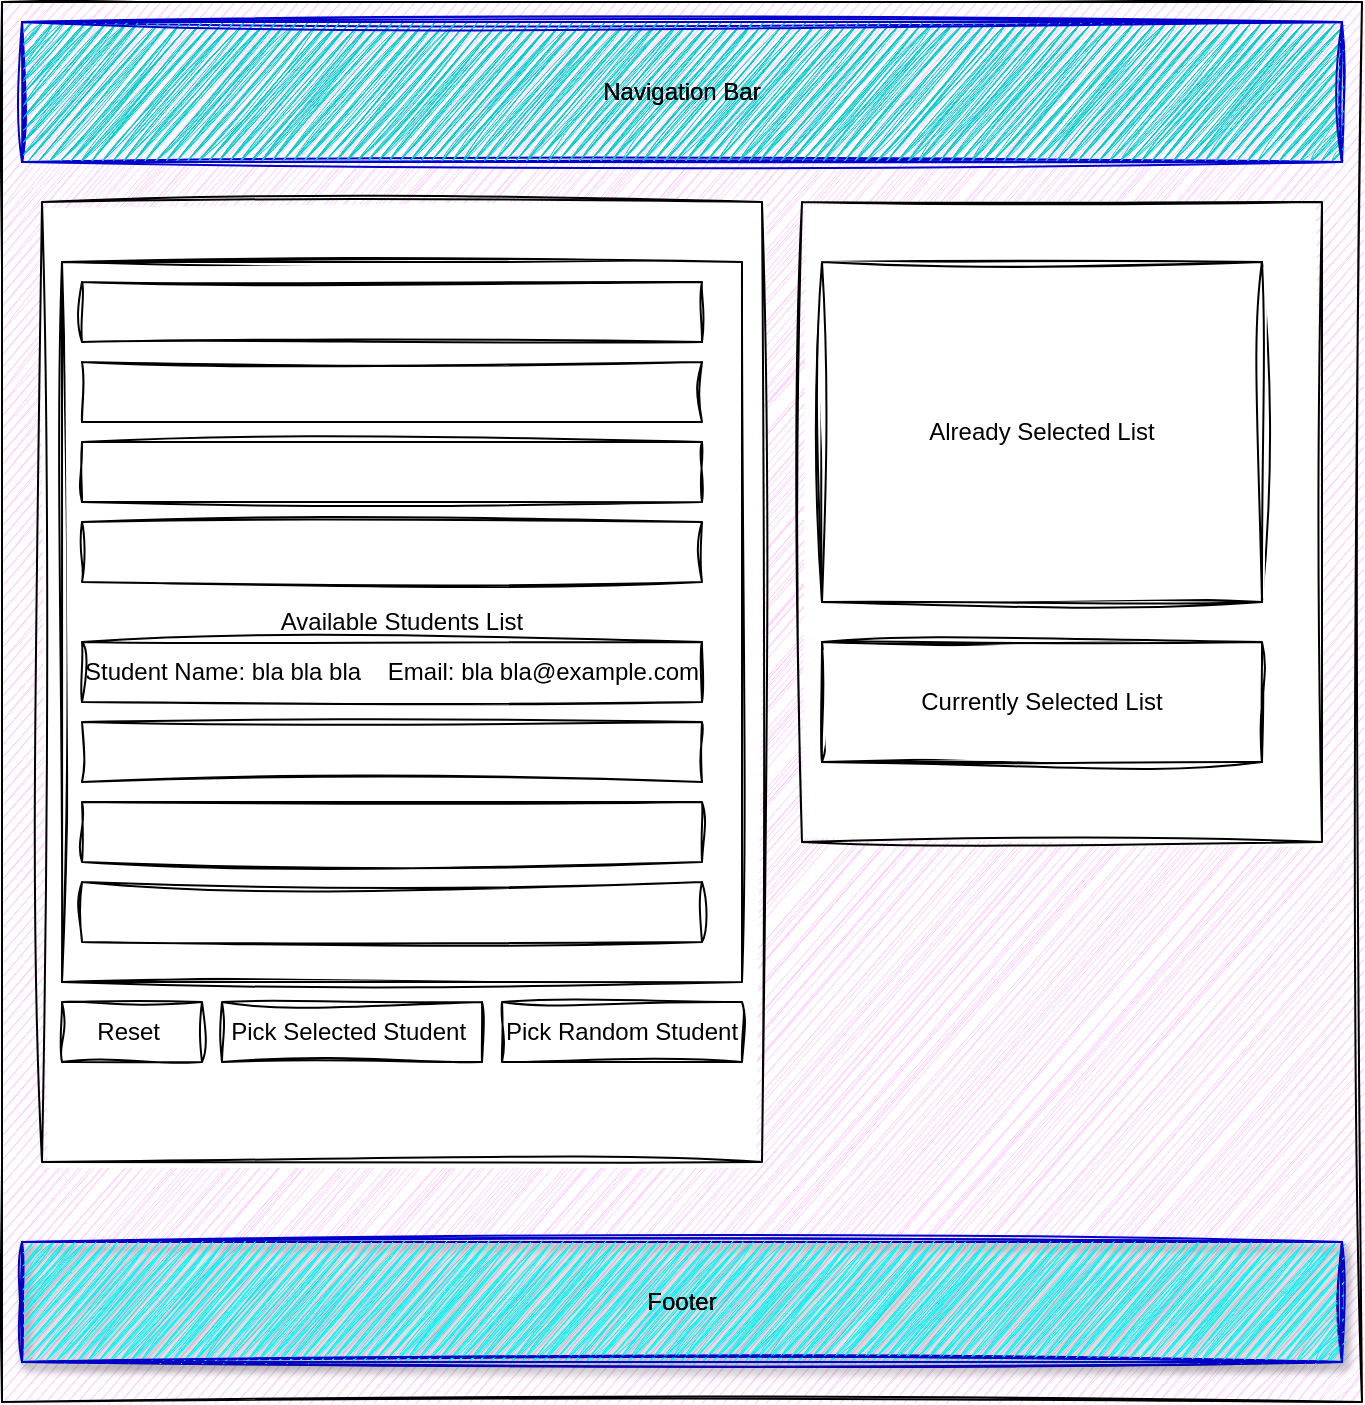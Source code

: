<mxfile>
    <diagram id="d5v1qMOle_JKqdKeMxP-" name="Page-1">
        <mxGraphModel dx="818" dy="787" grid="1" gridSize="10" guides="1" tooltips="1" connect="1" arrows="1" fold="1" page="1" pageScale="1" pageWidth="850" pageHeight="1100" math="0" shadow="0">
            <root>
                <mxCell id="0"/>
                <mxCell id="1" parent="0"/>
                <mxCell id="31" value="" style="rounded=0;whiteSpace=wrap;html=1;sketch=1;hachureGap=4;jiggle=2;curveFitting=1;fontFamily=Architects Daughter;fontSource=https%3A%2F%2Ffonts.googleapis.com%2Fcss%3Ffamily%3DArchitects%2BDaughter;fontSize=20;" parent="1" vertex="1">
                    <mxGeometry x="330" y="350" width="120" height="60" as="geometry"/>
                </mxCell>
                <mxCell id="2" value="" style="rounded=0;whiteSpace=wrap;html=1;sketch=1;curveFitting=1;jiggle=2;fillColor=#FFCCFF;" parent="1" vertex="1">
                    <mxGeometry x="80" y="40" width="680" height="700" as="geometry"/>
                </mxCell>
                <mxCell id="3" value="Navigation Bar" style="rounded=0;whiteSpace=wrap;html=1;sketch=1;curveFitting=1;jiggle=2;strokeColor=#0000CC;fillColor=#00CCCC;" parent="1" vertex="1">
                    <mxGeometry x="90" y="50" width="660" height="70" as="geometry"/>
                </mxCell>
                <mxCell id="4" value="&lt;span dir=&quot;ltr&quot; class=&quot;ui-provider a b c d e f g h i j k l m n o p q r s t u v w x y z ab ac ae af ag ah ai aj ak&quot;&gt;Available&amp;nbsp;&lt;/span&gt;Students List" style="rounded=0;whiteSpace=wrap;html=1;sketch=1;curveFitting=1;jiggle=2;" parent="1" vertex="1">
                    <mxGeometry x="110" y="170" width="330" height="360" as="geometry"/>
                </mxCell>
                <mxCell id="5" value="Already Selected List" style="rounded=0;whiteSpace=wrap;html=1;sketch=1;curveFitting=1;jiggle=2;" parent="1" vertex="1">
                    <mxGeometry x="490" y="170" width="220" height="170" as="geometry"/>
                </mxCell>
                <mxCell id="6" value="Currently Selected List" style="rounded=0;whiteSpace=wrap;html=1;sketch=1;curveFitting=1;jiggle=2;" parent="1" vertex="1">
                    <mxGeometry x="490" y="360" width="220" height="60" as="geometry"/>
                </mxCell>
                <mxCell id="11" value="Footer" style="rounded=0;whiteSpace=wrap;html=1;sketch=1;curveFitting=1;jiggle=2;shadow=1;strokeColor=#0000CC;fillColor=#00FFFF;" parent="1" vertex="1">
                    <mxGeometry x="90" y="660" width="660" height="60" as="geometry"/>
                </mxCell>
                <mxCell id="13" value="" style="rounded=0;whiteSpace=wrap;html=1;sketch=1;curveFitting=1;jiggle=2;" parent="1" vertex="1">
                    <mxGeometry x="120" y="180" width="270" height="30" as="geometry"/>
                </mxCell>
                <mxCell id="17" value="" style="rounded=0;whiteSpace=wrap;html=1;sketch=1;curveFitting=1;jiggle=2;" parent="1" vertex="1">
                    <mxGeometry x="120" y="360" width="270" height="30" as="geometry"/>
                </mxCell>
                <mxCell id="14" value="" style="rounded=0;whiteSpace=wrap;html=1;sketch=1;curveFitting=1;jiggle=2;" parent="1" vertex="1">
                    <mxGeometry x="120" y="220" width="270" height="30" as="geometry"/>
                </mxCell>
                <mxCell id="15" value="" style="rounded=0;whiteSpace=wrap;html=1;sketch=1;curveFitting=1;jiggle=2;" parent="1" vertex="1">
                    <mxGeometry x="120" y="260" width="270" height="30" as="geometry"/>
                </mxCell>
                <mxCell id="16" value="" style="rounded=0;whiteSpace=wrap;html=1;sketch=1;curveFitting=1;jiggle=2;" parent="1" vertex="1">
                    <mxGeometry x="120" y="300" width="270" height="30" as="geometry"/>
                </mxCell>
                <mxCell id="18" value="" style="rounded=0;whiteSpace=wrap;html=1;sketch=1;curveFitting=1;jiggle=2;" parent="1" vertex="1">
                    <mxGeometry x="120" y="480" width="270" height="30" as="geometry"/>
                </mxCell>
                <mxCell id="19" value="" style="rounded=0;whiteSpace=wrap;html=1;sketch=1;curveFitting=1;jiggle=2;" parent="1" vertex="1">
                    <mxGeometry x="120" y="440" width="270" height="30" as="geometry"/>
                </mxCell>
                <mxCell id="20" value="" style="rounded=0;whiteSpace=wrap;html=1;sketch=1;curveFitting=1;jiggle=2;" parent="1" vertex="1">
                    <mxGeometry x="120" y="400" width="270" height="30" as="geometry"/>
                </mxCell>
                <mxCell id="22" value="ADD" style="rounded=0;whiteSpace=wrap;html=1;sketch=1;curveFitting=1;jiggle=2;" parent="1" vertex="1">
                    <mxGeometry x="400" y="180" width="30" height="30" as="geometry"/>
                </mxCell>
                <mxCell id="23" value="ADD" style="rounded=0;whiteSpace=wrap;html=1;sketch=1;curveFitting=1;jiggle=2;" parent="1" vertex="1">
                    <mxGeometry x="400" y="220" width="30" height="30" as="geometry"/>
                </mxCell>
                <mxCell id="24" value="ADD" style="rounded=0;whiteSpace=wrap;html=1;sketch=1;curveFitting=1;jiggle=2;" parent="1" vertex="1">
                    <mxGeometry x="400" y="260" width="30" height="30" as="geometry"/>
                </mxCell>
                <mxCell id="25" value="ADD" style="rounded=0;whiteSpace=wrap;html=1;sketch=1;curveFitting=1;jiggle=2;" parent="1" vertex="1">
                    <mxGeometry x="400" y="300" width="30" height="30" as="geometry"/>
                </mxCell>
                <mxCell id="26" value="ADD" style="rounded=0;whiteSpace=wrap;html=1;sketch=1;curveFitting=1;jiggle=2;" parent="1" vertex="1">
                    <mxGeometry x="400" y="360" width="30" height="30" as="geometry"/>
                </mxCell>
                <mxCell id="27" value="ADD" style="rounded=0;whiteSpace=wrap;html=1;sketch=1;curveFitting=1;jiggle=2;" parent="1" vertex="1">
                    <mxGeometry x="400" y="400" width="30" height="30" as="geometry"/>
                </mxCell>
                <mxCell id="28" value="ADD" style="rounded=0;whiteSpace=wrap;html=1;sketch=1;curveFitting=1;jiggle=2;" parent="1" vertex="1">
                    <mxGeometry x="400" y="440" width="30" height="30" as="geometry"/>
                </mxCell>
                <mxCell id="29" value="ADD" style="rounded=0;whiteSpace=wrap;html=1;sketch=1;curveFitting=1;jiggle=2;" parent="1" vertex="1">
                    <mxGeometry x="400" y="480" width="30" height="30" as="geometry"/>
                </mxCell>
                <mxCell id="99" value="" style="rounded=0;whiteSpace=wrap;html=1;sketch=1;hachureGap=4;jiggle=2;curveFitting=1;fontFamily=Architects Daughter;fontSource=https%3A%2F%2Ffonts.googleapis.com%2Fcss%3Ffamily%3DArchitects%2BDaughter;fontSize=20;" vertex="1" parent="1">
                    <mxGeometry x="100" y="140" width="360" height="480" as="geometry"/>
                </mxCell>
                <mxCell id="100" value="" style="rounded=0;whiteSpace=wrap;html=1;sketch=1;hachureGap=4;jiggle=2;curveFitting=1;fontFamily=Architects Daughter;fontSource=https%3A%2F%2Ffonts.googleapis.com%2Fcss%3Ffamily%3DArchitects%2BDaughter;fontSize=20;" vertex="1" parent="1">
                    <mxGeometry x="480" y="140" width="260" height="320" as="geometry"/>
                </mxCell>
                <mxCell id="36" value="Untitled Layer" parent="0"/>
                <mxCell id="39" value="Navigation Bar" style="rounded=0;whiteSpace=wrap;html=1;sketch=1;curveFitting=1;jiggle=2;strokeColor=#0000CC;fillColor=#00CCCC;" parent="36" vertex="1">
                    <mxGeometry x="90" y="50" width="660" height="70" as="geometry"/>
                </mxCell>
                <mxCell id="40" value="&lt;span dir=&quot;ltr&quot; class=&quot;ui-provider a b c d e f g h i j k l m n o p q r s t u v w x y z ab ac ae af ag ah ai aj ak&quot;&gt;Available&amp;nbsp;&lt;/span&gt;Students List" style="rounded=0;whiteSpace=wrap;html=1;sketch=1;curveFitting=1;jiggle=2;" parent="36" vertex="1">
                    <mxGeometry x="110" y="170" width="330" height="360" as="geometry"/>
                </mxCell>
                <mxCell id="41" value="Already Selected List" style="rounded=0;whiteSpace=wrap;html=1;sketch=1;curveFitting=1;jiggle=2;" parent="36" vertex="1">
                    <mxGeometry x="490" y="170" width="220" height="170" as="geometry"/>
                </mxCell>
                <mxCell id="42" value="Currently Selected List" style="rounded=0;whiteSpace=wrap;html=1;sketch=1;curveFitting=1;jiggle=2;" parent="36" vertex="1">
                    <mxGeometry x="490" y="360" width="220" height="60" as="geometry"/>
                </mxCell>
                <mxCell id="47" value="Footer" style="rounded=0;whiteSpace=wrap;html=1;sketch=1;curveFitting=1;jiggle=2;shadow=1;strokeColor=#0000CC;fillColor=#00FFFF;" parent="36" vertex="1">
                    <mxGeometry x="90" y="660" width="660" height="60" as="geometry"/>
                </mxCell>
                <mxCell id="48" value="" style="rounded=0;whiteSpace=wrap;html=1;sketch=1;curveFitting=1;jiggle=2;" parent="36" vertex="1">
                    <mxGeometry x="120" y="180" width="270" height="30" as="geometry"/>
                </mxCell>
                <mxCell id="49" value="" style="rounded=0;whiteSpace=wrap;html=1;sketch=1;curveFitting=1;jiggle=2;" parent="36" vertex="1">
                    <mxGeometry x="120" y="360" width="270" height="30" as="geometry"/>
                </mxCell>
                <mxCell id="50" value="" style="rounded=0;whiteSpace=wrap;html=1;sketch=1;curveFitting=1;jiggle=2;" parent="36" vertex="1">
                    <mxGeometry x="120" y="220" width="270" height="30" as="geometry"/>
                </mxCell>
                <mxCell id="51" value="" style="rounded=0;whiteSpace=wrap;html=1;sketch=1;curveFitting=1;jiggle=2;" parent="36" vertex="1">
                    <mxGeometry x="120" y="260" width="270" height="30" as="geometry"/>
                </mxCell>
                <mxCell id="52" value="" style="rounded=0;whiteSpace=wrap;html=1;sketch=1;curveFitting=1;jiggle=2;" parent="36" vertex="1">
                    <mxGeometry x="120" y="300" width="270" height="30" as="geometry"/>
                </mxCell>
                <mxCell id="53" value="" style="rounded=0;whiteSpace=wrap;html=1;sketch=1;curveFitting=1;jiggle=2;" parent="36" vertex="1">
                    <mxGeometry x="120" y="480" width="270" height="30" as="geometry"/>
                </mxCell>
                <mxCell id="54" value="" style="rounded=0;whiteSpace=wrap;html=1;sketch=1;curveFitting=1;jiggle=2;" parent="36" vertex="1">
                    <mxGeometry x="120" y="440" width="270" height="30" as="geometry"/>
                </mxCell>
                <mxCell id="55" value="" style="rounded=0;whiteSpace=wrap;html=1;sketch=1;curveFitting=1;jiggle=2;" parent="36" vertex="1">
                    <mxGeometry x="120" y="400" width="270" height="30" as="geometry"/>
                </mxCell>
                <mxCell id="56" value="ADD" style="rounded=0;whiteSpace=wrap;html=1;sketch=1;curveFitting=1;jiggle=2;" parent="36" vertex="1">
                    <mxGeometry x="400" y="180" width="30" height="30" as="geometry"/>
                </mxCell>
                <mxCell id="57" value="ADD" style="rounded=0;whiteSpace=wrap;html=1;sketch=1;curveFitting=1;jiggle=2;" parent="36" vertex="1">
                    <mxGeometry x="400" y="220" width="30" height="30" as="geometry"/>
                </mxCell>
                <mxCell id="58" value="ADD" style="rounded=0;whiteSpace=wrap;html=1;sketch=1;curveFitting=1;jiggle=2;" parent="36" vertex="1">
                    <mxGeometry x="400" y="260" width="30" height="30" as="geometry"/>
                </mxCell>
                <mxCell id="59" value="ADD" style="rounded=0;whiteSpace=wrap;html=1;sketch=1;curveFitting=1;jiggle=2;" parent="36" vertex="1">
                    <mxGeometry x="400" y="300" width="30" height="30" as="geometry"/>
                </mxCell>
                <mxCell id="60" value="ADD" style="rounded=0;whiteSpace=wrap;html=1;sketch=1;curveFitting=1;jiggle=2;" parent="36" vertex="1">
                    <mxGeometry x="400" y="360" width="30" height="30" as="geometry"/>
                </mxCell>
                <mxCell id="61" value="ADD" style="rounded=0;whiteSpace=wrap;html=1;sketch=1;curveFitting=1;jiggle=2;" parent="36" vertex="1">
                    <mxGeometry x="400" y="400" width="30" height="30" as="geometry"/>
                </mxCell>
                <mxCell id="62" value="ADD" style="rounded=0;whiteSpace=wrap;html=1;sketch=1;curveFitting=1;jiggle=2;" parent="36" vertex="1">
                    <mxGeometry x="400" y="440" width="30" height="30" as="geometry"/>
                </mxCell>
                <mxCell id="63" value="ADD" style="rounded=0;whiteSpace=wrap;html=1;sketch=1;curveFitting=1;jiggle=2;" parent="36" vertex="1">
                    <mxGeometry x="400" y="480" width="30" height="30" as="geometry"/>
                </mxCell>
                <mxCell id="67" value="Untitled Layer" parent="0"/>
                <mxCell id="70" value="Navigation Bar" style="rounded=0;whiteSpace=wrap;html=1;sketch=1;curveFitting=1;jiggle=2;strokeColor=#0000CC;fillColor=#00CCCC;" parent="67" vertex="1">
                    <mxGeometry x="90" y="50" width="660" height="70" as="geometry"/>
                </mxCell>
                <mxCell id="71" value="&lt;span dir=&quot;ltr&quot; class=&quot;ui-provider a b c d e f g h i j k l m n o p q r s t u v w x y z ab ac ae af ag ah ai aj ak&quot;&gt;Available&amp;nbsp;&lt;/span&gt;Students List" style="rounded=0;whiteSpace=wrap;html=1;sketch=1;curveFitting=1;jiggle=2;" parent="67" vertex="1">
                    <mxGeometry x="110" y="170" width="340" height="360" as="geometry"/>
                </mxCell>
                <mxCell id="72" value="Already Selected List" style="rounded=0;whiteSpace=wrap;html=1;sketch=1;curveFitting=1;jiggle=2;" parent="67" vertex="1">
                    <mxGeometry x="490" y="170" width="220" height="170" as="geometry"/>
                </mxCell>
                <mxCell id="73" value="Currently Selected List" style="rounded=0;whiteSpace=wrap;html=1;sketch=1;curveFitting=1;jiggle=2;" parent="67" vertex="1">
                    <mxGeometry x="490" y="360" width="220" height="60" as="geometry"/>
                </mxCell>
                <mxCell id="74" value="Pick Random Student" style="rounded=0;whiteSpace=wrap;html=1;sketch=1;curveFitting=1;jiggle=2;" parent="67" vertex="1">
                    <mxGeometry x="330" y="540" width="120" height="30" as="geometry"/>
                </mxCell>
                <mxCell id="76" value="Reset&amp;nbsp;" style="rounded=0;whiteSpace=wrap;html=1;sketch=1;curveFitting=1;jiggle=2;" parent="67" vertex="1">
                    <mxGeometry x="110" y="540" width="70" height="30" as="geometry"/>
                </mxCell>
                <mxCell id="78" value="Footer" style="rounded=0;whiteSpace=wrap;html=1;sketch=1;curveFitting=1;jiggle=2;shadow=1;strokeColor=#0000CC;fillColor=#00FFFF;" parent="67" vertex="1">
                    <mxGeometry x="90" y="660" width="660" height="60" as="geometry"/>
                </mxCell>
                <mxCell id="79" value="" style="rounded=0;whiteSpace=wrap;html=1;sketch=1;curveFitting=1;jiggle=2;" parent="67" vertex="1">
                    <mxGeometry x="120" y="180" width="310" height="30" as="geometry"/>
                </mxCell>
                <mxCell id="80" value="Student Name: bla bla bla&amp;nbsp; &amp;nbsp; Email: bla bla@example.com" style="rounded=0;whiteSpace=wrap;html=1;sketch=1;curveFitting=1;jiggle=2;" parent="67" vertex="1">
                    <mxGeometry x="120" y="360" width="310" height="30" as="geometry"/>
                </mxCell>
                <mxCell id="81" value="" style="rounded=0;whiteSpace=wrap;html=1;sketch=1;curveFitting=1;jiggle=2;" parent="67" vertex="1">
                    <mxGeometry x="120" y="220" width="310" height="30" as="geometry"/>
                </mxCell>
                <mxCell id="82" value="" style="rounded=0;whiteSpace=wrap;html=1;sketch=1;curveFitting=1;jiggle=2;" parent="67" vertex="1">
                    <mxGeometry x="120" y="260" width="310" height="30" as="geometry"/>
                </mxCell>
                <mxCell id="83" value="" style="rounded=0;whiteSpace=wrap;html=1;sketch=1;curveFitting=1;jiggle=2;" parent="67" vertex="1">
                    <mxGeometry x="120" y="300" width="310" height="30" as="geometry"/>
                </mxCell>
                <mxCell id="84" value="" style="rounded=0;whiteSpace=wrap;html=1;sketch=1;curveFitting=1;jiggle=2;" parent="67" vertex="1">
                    <mxGeometry x="120" y="480" width="310" height="30" as="geometry"/>
                </mxCell>
                <mxCell id="85" value="" style="rounded=0;whiteSpace=wrap;html=1;sketch=1;curveFitting=1;jiggle=2;" parent="67" vertex="1">
                    <mxGeometry x="120" y="440" width="310" height="30" as="geometry"/>
                </mxCell>
                <mxCell id="86" value="" style="rounded=0;whiteSpace=wrap;html=1;sketch=1;curveFitting=1;jiggle=2;" parent="67" vertex="1">
                    <mxGeometry x="120" y="400" width="310" height="30" as="geometry"/>
                </mxCell>
                <mxCell id="98" value="Pick Selected Student&amp;nbsp;" style="rounded=0;whiteSpace=wrap;html=1;sketch=1;curveFitting=1;jiggle=2;" parent="67" vertex="1">
                    <mxGeometry x="190" y="540" width="130" height="30" as="geometry"/>
                </mxCell>
            </root>
        </mxGraphModel>
    </diagram>
</mxfile>